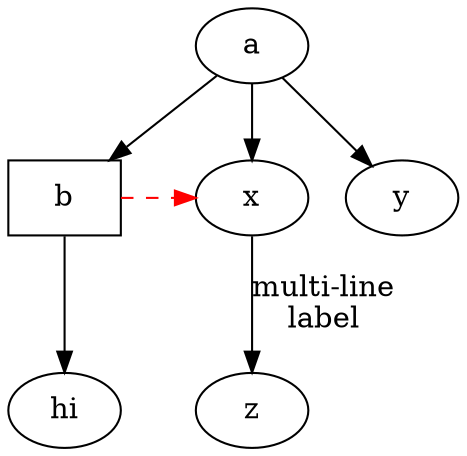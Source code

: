 digraph test4 {
       a -> b -> c;
       a -> {x y};
       b [shape=box];
       c [label="hi", weight=101];
       x -> z [label="multi-line\nlabel"];
       edge [style=dashed,color=red];
       b -> x;
       {rank=same; b x}
}

